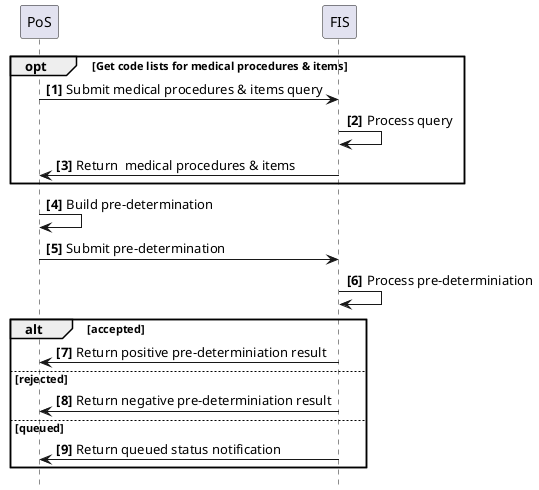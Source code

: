 @startuml
skinparam svgDimensionStyle false
hide footbox
autonumber "<b>[0]"

participant PoS
participant FIS


opt Get code lists for medical procedures & items
	PoS -> FIS: Submit medical procedures & items query
	FIS -> FIS: Process query
	FIS -> PoS: Return  medical procedures & items
end opt
 

PoS -> PoS: Build pre-determination
PoS -> FIS: Submit pre-determination
FIS -> FIS: Process pre-determiniation

alt accepted
	FIS -> PoS: Return positive pre-determiniation result
else rejected
	FIS -> PoS: Return negative pre-determiniation result
else queued
	FIS -> PoS: Return queued status notification
end

@enduml
